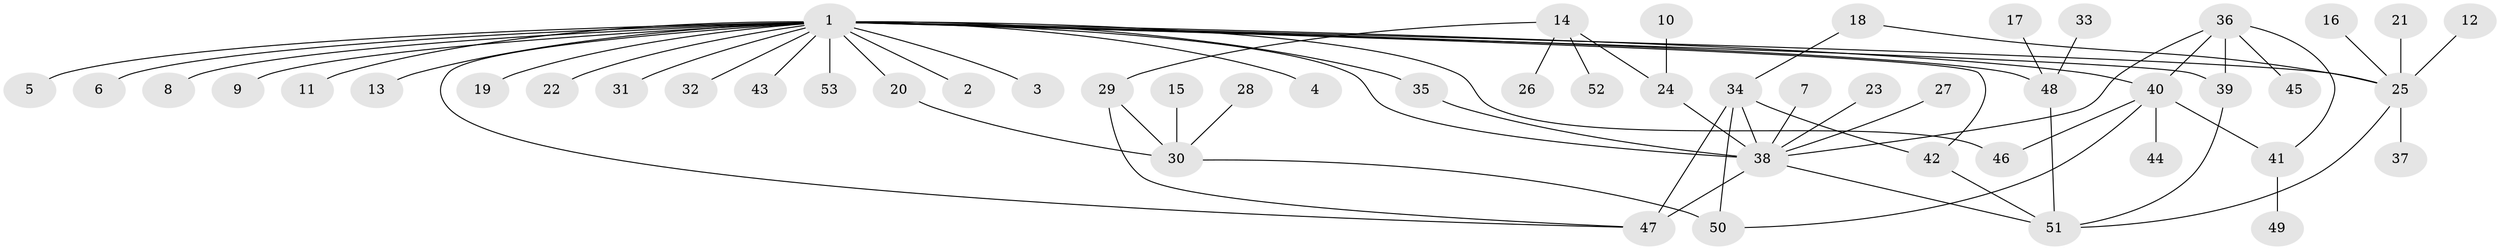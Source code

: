 // original degree distribution, {4: 0.05660377358490566, 25: 0.009433962264150943, 14: 0.009433962264150943, 3: 0.1509433962264151, 5: 0.03773584905660377, 1: 0.5283018867924528, 9: 0.009433962264150943, 6: 0.02830188679245283, 2: 0.16981132075471697}
// Generated by graph-tools (version 1.1) at 2025/25/03/09/25 03:25:57]
// undirected, 53 vertices, 69 edges
graph export_dot {
graph [start="1"]
  node [color=gray90,style=filled];
  1;
  2;
  3;
  4;
  5;
  6;
  7;
  8;
  9;
  10;
  11;
  12;
  13;
  14;
  15;
  16;
  17;
  18;
  19;
  20;
  21;
  22;
  23;
  24;
  25;
  26;
  27;
  28;
  29;
  30;
  31;
  32;
  33;
  34;
  35;
  36;
  37;
  38;
  39;
  40;
  41;
  42;
  43;
  44;
  45;
  46;
  47;
  48;
  49;
  50;
  51;
  52;
  53;
  1 -- 2 [weight=1.0];
  1 -- 3 [weight=1.0];
  1 -- 4 [weight=1.0];
  1 -- 5 [weight=1.0];
  1 -- 6 [weight=1.0];
  1 -- 8 [weight=1.0];
  1 -- 9 [weight=1.0];
  1 -- 11 [weight=1.0];
  1 -- 13 [weight=1.0];
  1 -- 19 [weight=1.0];
  1 -- 20 [weight=1.0];
  1 -- 22 [weight=1.0];
  1 -- 25 [weight=1.0];
  1 -- 31 [weight=1.0];
  1 -- 32 [weight=1.0];
  1 -- 35 [weight=1.0];
  1 -- 38 [weight=1.0];
  1 -- 39 [weight=1.0];
  1 -- 40 [weight=1.0];
  1 -- 42 [weight=1.0];
  1 -- 43 [weight=1.0];
  1 -- 46 [weight=1.0];
  1 -- 47 [weight=1.0];
  1 -- 48 [weight=1.0];
  1 -- 53 [weight=1.0];
  7 -- 38 [weight=1.0];
  10 -- 24 [weight=1.0];
  12 -- 25 [weight=1.0];
  14 -- 24 [weight=1.0];
  14 -- 26 [weight=1.0];
  14 -- 29 [weight=1.0];
  14 -- 52 [weight=1.0];
  15 -- 30 [weight=1.0];
  16 -- 25 [weight=1.0];
  17 -- 48 [weight=1.0];
  18 -- 25 [weight=1.0];
  18 -- 34 [weight=1.0];
  20 -- 30 [weight=1.0];
  21 -- 25 [weight=1.0];
  23 -- 38 [weight=1.0];
  24 -- 38 [weight=1.0];
  25 -- 37 [weight=1.0];
  25 -- 51 [weight=1.0];
  27 -- 38 [weight=1.0];
  28 -- 30 [weight=1.0];
  29 -- 30 [weight=1.0];
  29 -- 47 [weight=1.0];
  30 -- 50 [weight=1.0];
  33 -- 48 [weight=1.0];
  34 -- 38 [weight=1.0];
  34 -- 42 [weight=1.0];
  34 -- 47 [weight=1.0];
  34 -- 50 [weight=1.0];
  35 -- 38 [weight=2.0];
  36 -- 38 [weight=1.0];
  36 -- 39 [weight=1.0];
  36 -- 40 [weight=1.0];
  36 -- 41 [weight=1.0];
  36 -- 45 [weight=1.0];
  38 -- 47 [weight=2.0];
  38 -- 51 [weight=1.0];
  39 -- 51 [weight=1.0];
  40 -- 41 [weight=1.0];
  40 -- 44 [weight=1.0];
  40 -- 46 [weight=1.0];
  40 -- 50 [weight=1.0];
  41 -- 49 [weight=1.0];
  42 -- 51 [weight=1.0];
  48 -- 51 [weight=1.0];
}
